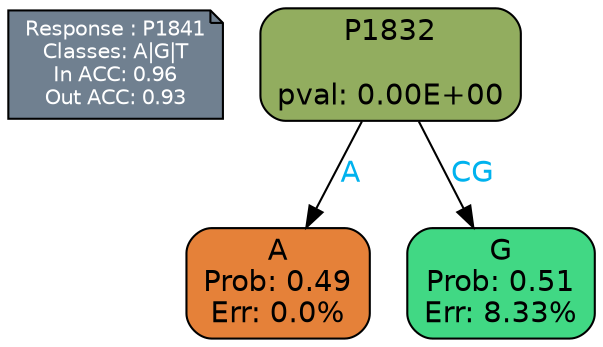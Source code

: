 digraph Tree {
node [shape=box, style="filled, rounded", color="black", fontname=helvetica] ;
graph [ranksep=equally, splines=polylines, bgcolor=transparent, dpi=600] ;
edge [fontname=helvetica] ;
LEGEND [label="Response : P1841
Classes: A|G|T
In ACC: 0.96
Out ACC: 0.93
",shape=note,align=left,style=filled,fillcolor="slategray",fontcolor="white",fontsize=10];1 [label="P1832

pval: 0.00E+00", fillcolor="#92ad5f"] ;
2 [label="A
Prob: 0.49
Err: 0.0%", fillcolor="#e58139"] ;
3 [label="G
Prob: 0.51
Err: 8.33%", fillcolor="#41d884"] ;
1 -> 2 [label="A",fontcolor=deepskyblue2] ;
1 -> 3 [label="CG",fontcolor=deepskyblue2] ;
{rank = same; 2;3;}{rank = same; LEGEND;1;}}